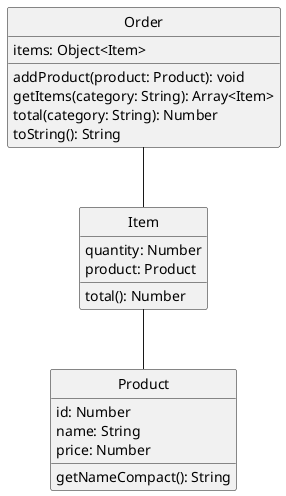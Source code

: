 @startuml
skinparam classAttributeIconSize 0
skinparam monochrome true
hide circle

class Order {
    items: Object<Item>
    addProduct(product: Product): void
    getItems(category: String): Array<Item>
    total(category: String): Number
    toString(): String
}

class Item {
    quantity: Number
    product: Product
    total(): Number
}
Order -- Item

class Product {
    id: Number
    name: String
    price: Number
    getNameCompact(): String
}
Item -- Product

@enduml
